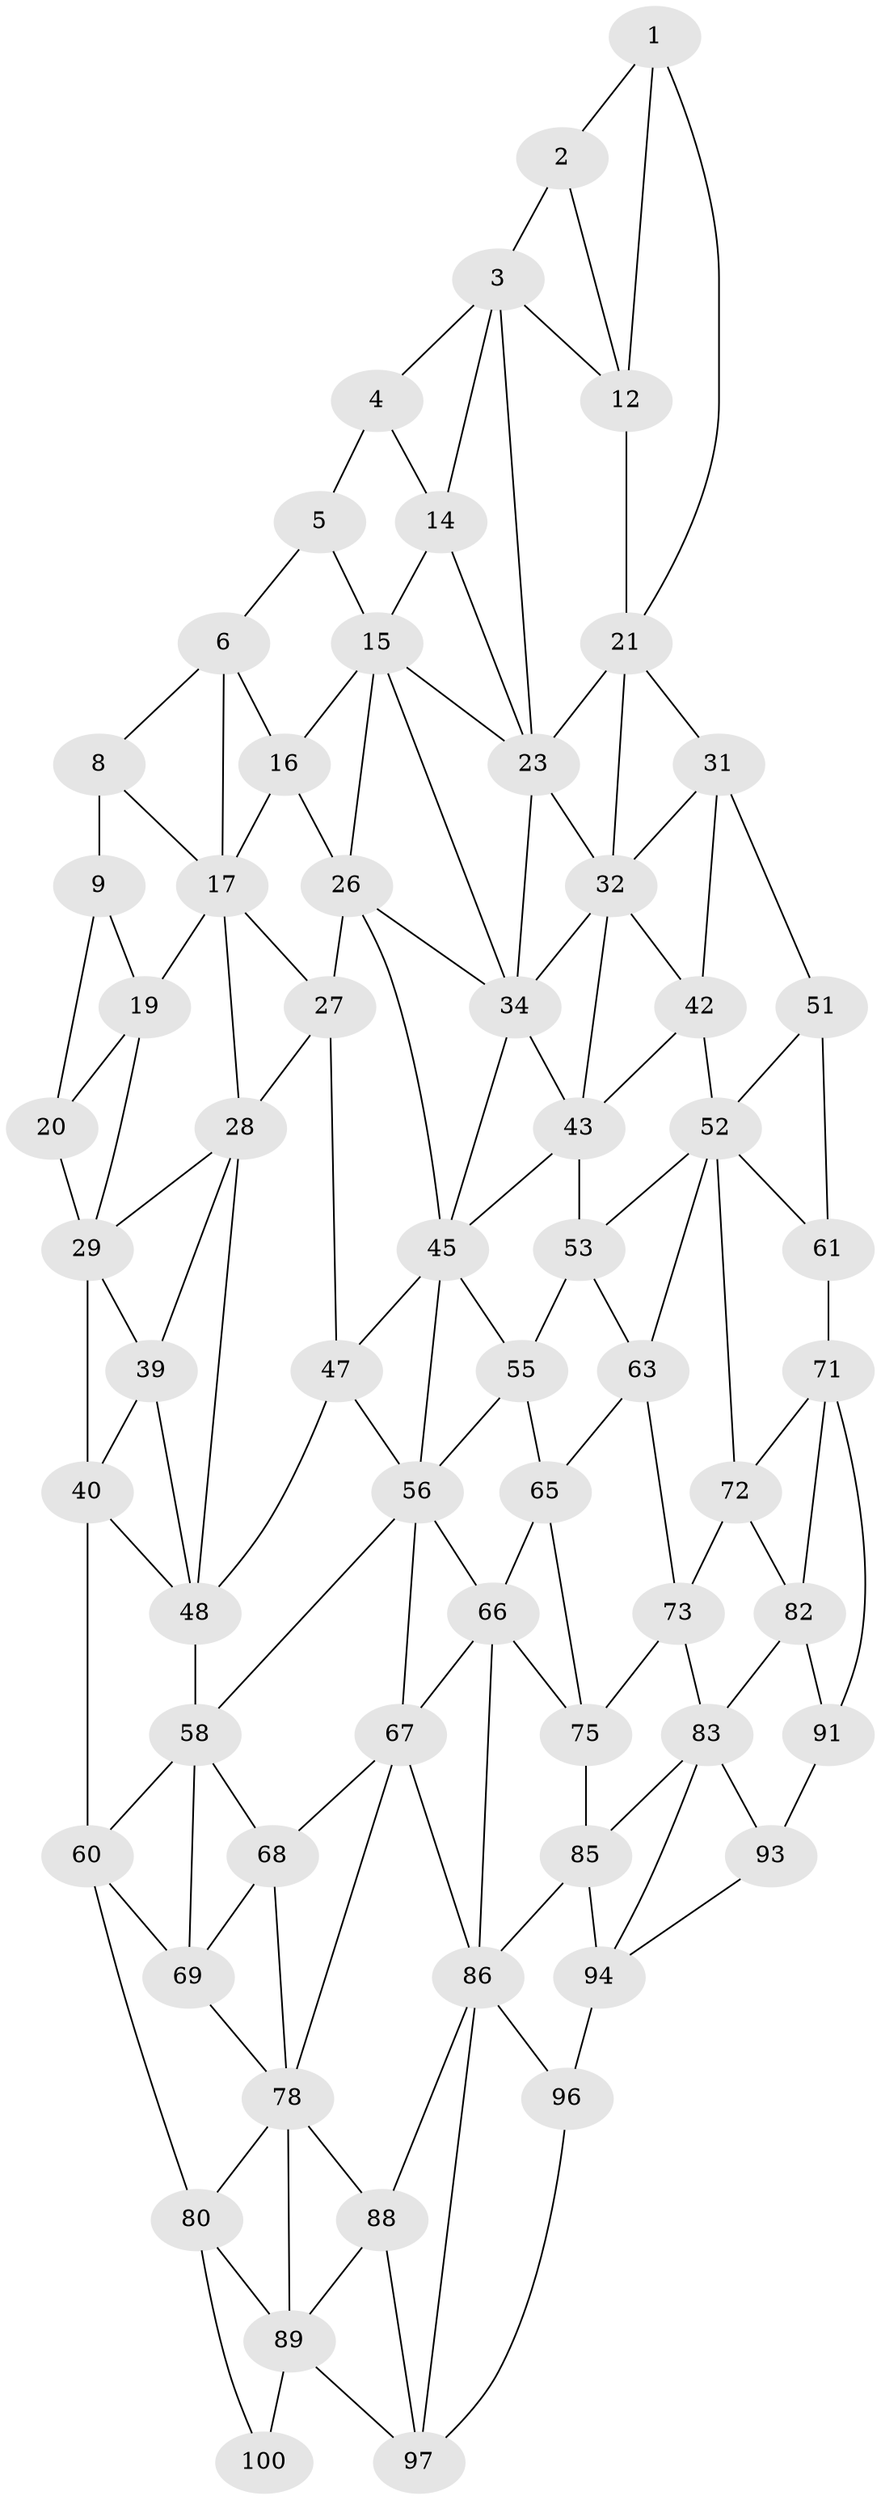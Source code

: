 // original degree distribution, {2: 0.04, 3: 0.32, 4: 0.64}
// Generated by graph-tools (version 1.1) at 2025/38/02/21/25 10:38:57]
// undirected, 63 vertices, 135 edges
graph export_dot {
graph [start="1"]
  node [color=gray90,style=filled];
  1 [super="+11"];
  2;
  3 [super="+13"];
  4;
  5;
  6 [super="+7"];
  8;
  9 [super="+10"];
  12;
  14;
  15 [super="+25"];
  16;
  17 [super="+18"];
  19;
  20;
  21 [super="+22"];
  23 [super="+24"];
  26 [super="+36"];
  27 [super="+37"];
  28 [super="+38"];
  29 [super="+30"];
  31 [super="+41"];
  32 [super="+33"];
  34 [super="+35"];
  39;
  40 [super="+50"];
  42;
  43 [super="+44"];
  45 [super="+46"];
  47;
  48 [super="+49"];
  51;
  52 [super="+62"];
  53 [super="+54"];
  55;
  56 [super="+57"];
  58 [super="+59"];
  60 [super="+70"];
  61;
  63 [super="+64"];
  65;
  66 [super="+76"];
  67 [super="+77"];
  68;
  69;
  71 [super="+81"];
  72;
  73 [super="+74"];
  75;
  78 [super="+79"];
  80 [super="+90"];
  82;
  83 [super="+84"];
  85;
  86 [super="+87"];
  88;
  89 [super="+99"];
  91 [super="+92"];
  93;
  94 [super="+95"];
  96;
  97 [super="+98"];
  100;
  1 -- 2;
  1 -- 12;
  1 -- 21;
  2 -- 12;
  2 -- 3;
  3 -- 4;
  3 -- 12;
  3 -- 14;
  3 -- 23;
  4 -- 14;
  4 -- 5;
  5 -- 15;
  5 -- 6;
  6 -- 16;
  6 -- 8;
  6 -- 17;
  8 -- 9;
  8 -- 17;
  9 -- 19;
  9 -- 20;
  12 -- 21;
  14 -- 15;
  14 -- 23;
  15 -- 16;
  15 -- 26;
  15 -- 34;
  15 -- 23;
  16 -- 26;
  16 -- 17;
  17 -- 27;
  17 -- 19;
  17 -- 28;
  19 -- 29;
  19 -- 20;
  20 -- 29;
  21 -- 31;
  21 -- 32;
  21 -- 23;
  23 -- 32;
  23 -- 34;
  26 -- 27 [weight=2];
  26 -- 45;
  26 -- 34;
  27 -- 28 [weight=2];
  27 -- 47;
  28 -- 29;
  28 -- 48;
  28 -- 39;
  29 -- 39;
  29 -- 40;
  31 -- 32;
  31 -- 42;
  31 -- 51;
  32 -- 42;
  32 -- 34;
  32 -- 43;
  34 -- 43;
  34 -- 45;
  39 -- 40;
  39 -- 48;
  40 -- 48;
  40 -- 60;
  42 -- 52;
  42 -- 43;
  43 -- 53 [weight=2];
  43 -- 45;
  45 -- 55;
  45 -- 56;
  45 -- 47;
  47 -- 48;
  47 -- 56;
  48 -- 58 [weight=2];
  51 -- 61;
  51 -- 52;
  52 -- 53;
  52 -- 72;
  52 -- 61;
  52 -- 63;
  53 -- 63 [weight=2];
  53 -- 55;
  55 -- 65;
  55 -- 56;
  56 -- 66;
  56 -- 58;
  56 -- 67;
  58 -- 68;
  58 -- 60;
  58 -- 69;
  60 -- 80;
  60 -- 69;
  61 -- 71;
  63 -- 73 [weight=2];
  63 -- 65;
  65 -- 75;
  65 -- 66;
  66 -- 67 [weight=2];
  66 -- 75;
  66 -- 86;
  67 -- 68;
  67 -- 78;
  67 -- 86;
  68 -- 78;
  68 -- 69;
  69 -- 78;
  71 -- 72;
  71 -- 82;
  71 -- 91;
  72 -- 82;
  72 -- 73;
  73 -- 83 [weight=2];
  73 -- 75;
  75 -- 85;
  78 -- 88;
  78 -- 80;
  78 -- 89;
  80 -- 89;
  80 -- 100;
  82 -- 83;
  82 -- 91;
  83 -- 93;
  83 -- 85;
  83 -- 94;
  85 -- 86;
  85 -- 94;
  86 -- 96;
  86 -- 88;
  86 -- 97;
  88 -- 89;
  88 -- 97;
  89 -- 100;
  89 -- 97;
  91 -- 93;
  93 -- 94;
  94 -- 96;
  96 -- 97;
}
